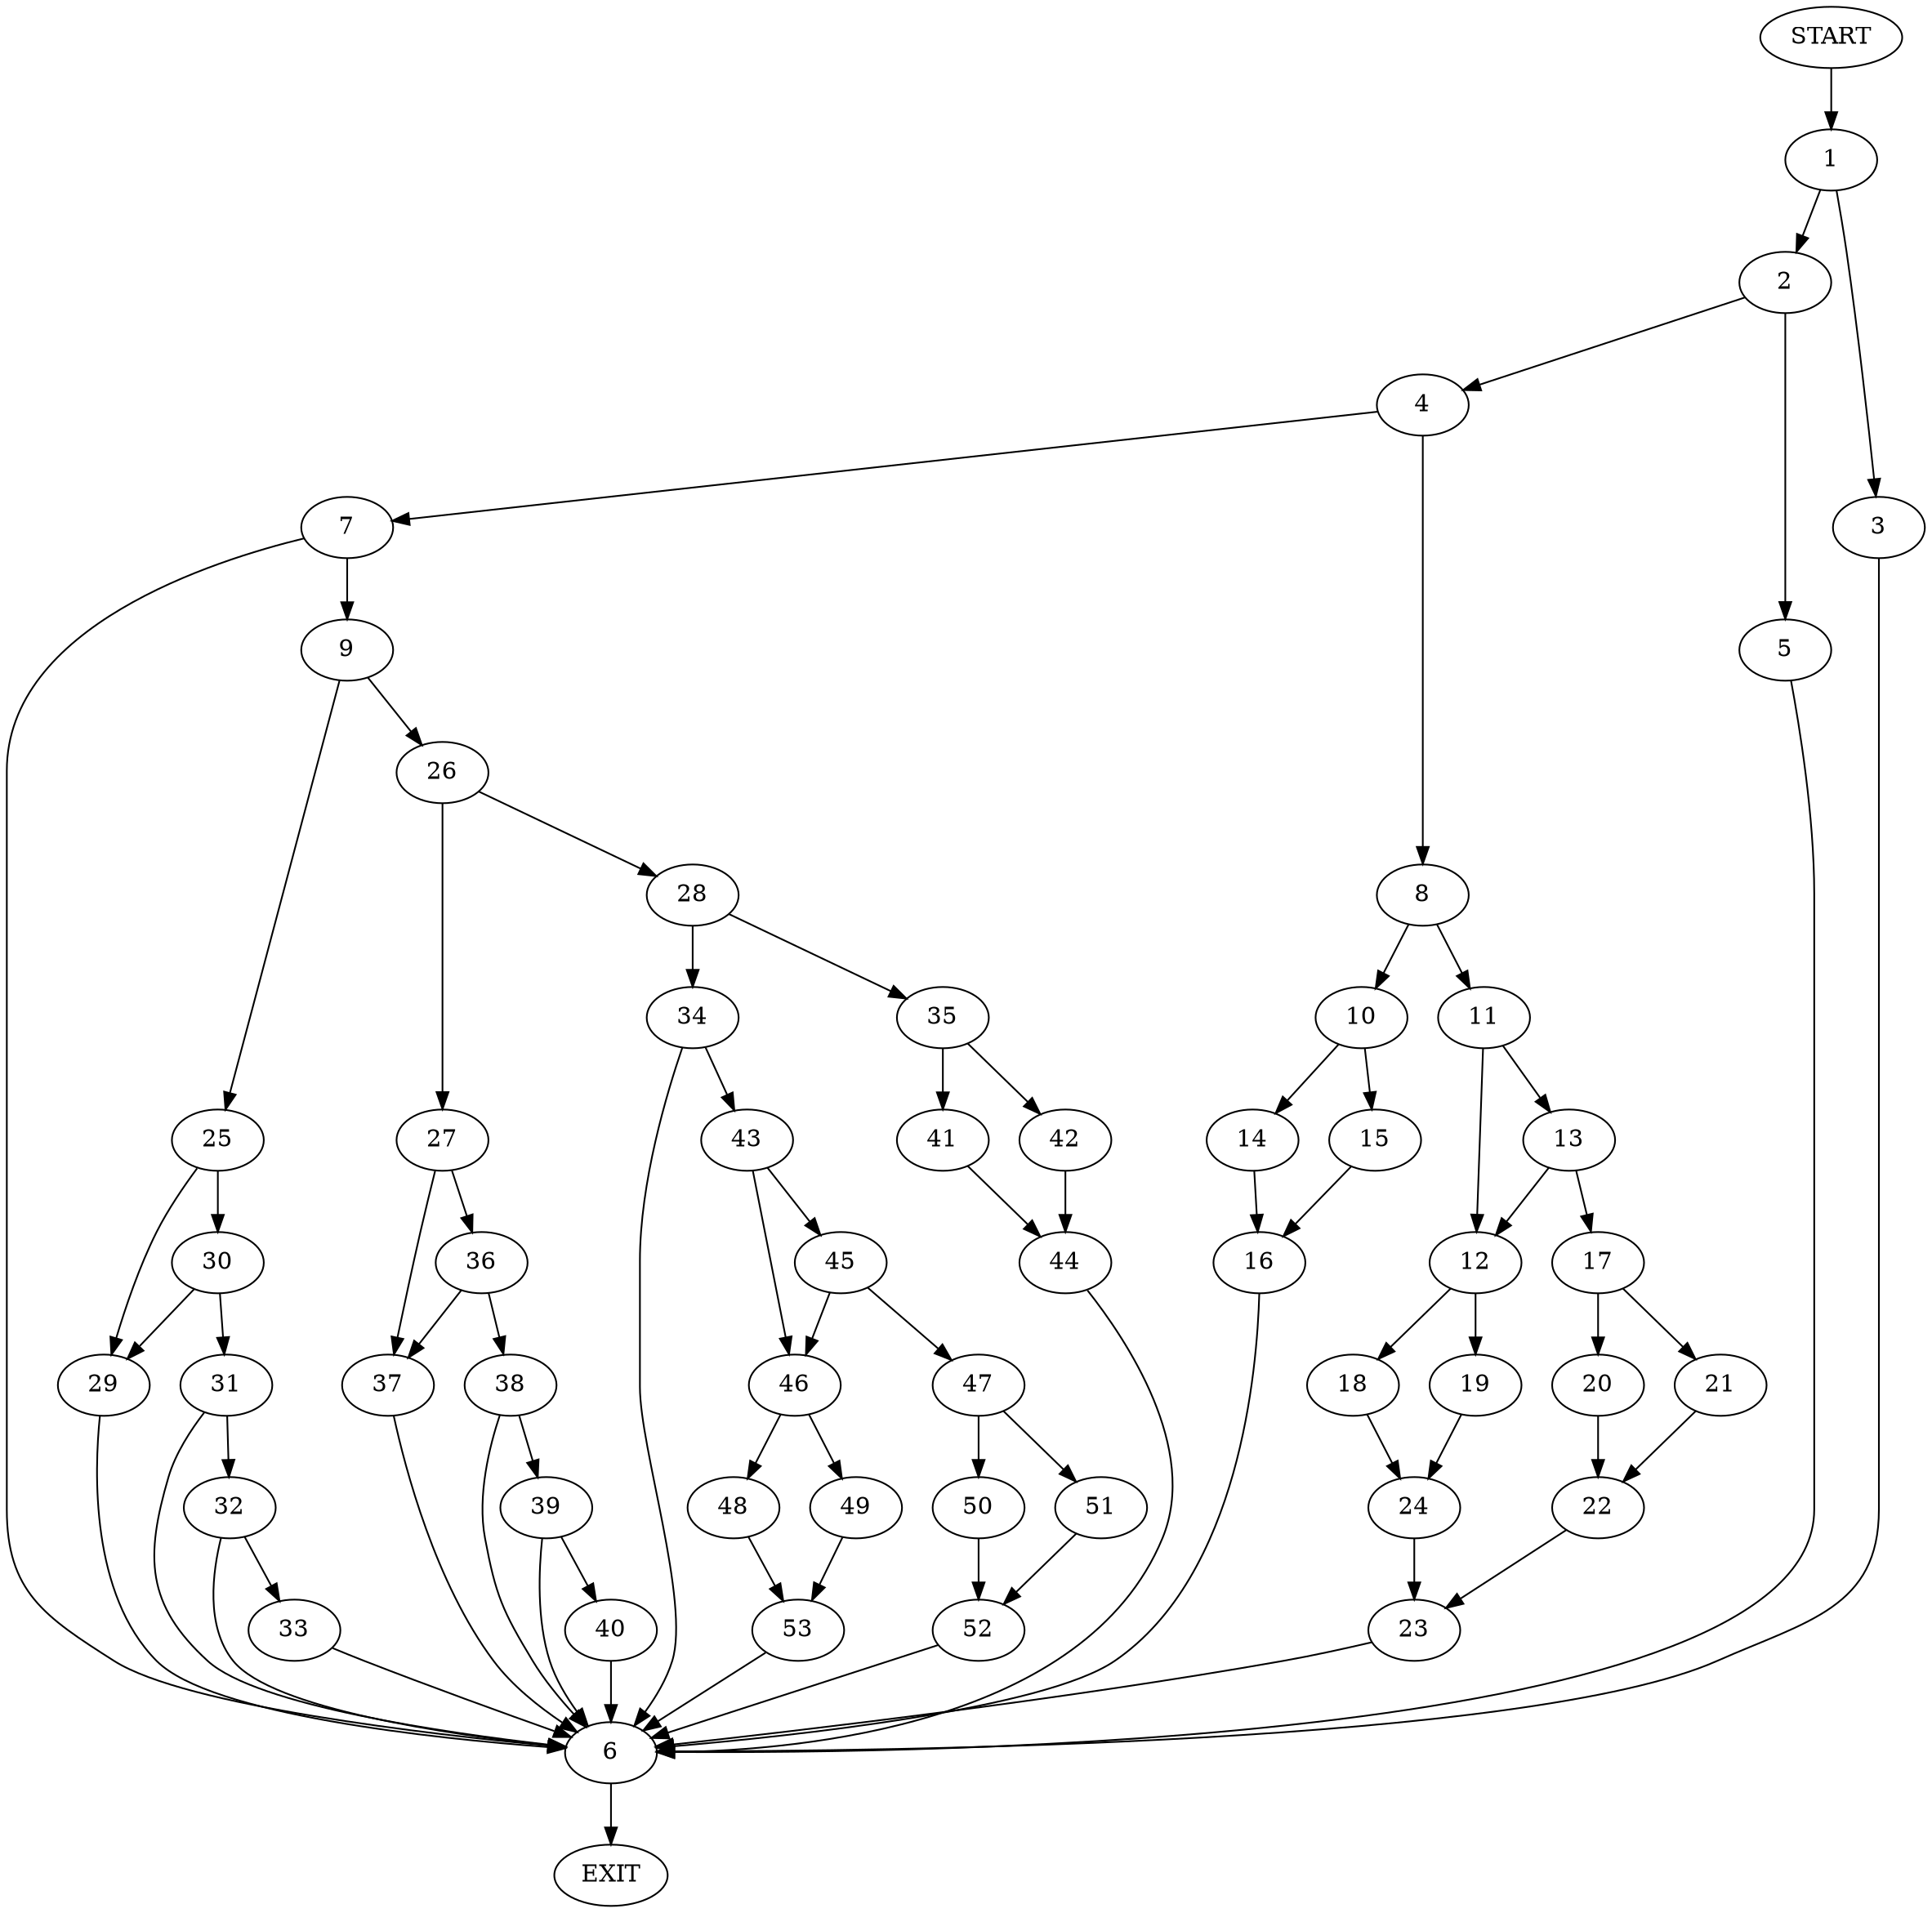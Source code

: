 digraph {
0 [label="START"]
54 [label="EXIT"]
0 -> 1
1 -> 2
1 -> 3
2 -> 4
2 -> 5
3 -> 6
6 -> 54
5 -> 6
4 -> 7
4 -> 8
7 -> 9
7 -> 6
8 -> 10
8 -> 11
11 -> 12
11 -> 13
10 -> 14
10 -> 15
14 -> 16
15 -> 16
16 -> 6
13 -> 17
13 -> 12
12 -> 18
12 -> 19
17 -> 20
17 -> 21
20 -> 22
21 -> 22
22 -> 23
23 -> 6
18 -> 24
19 -> 24
24 -> 23
9 -> 25
9 -> 26
26 -> 27
26 -> 28
25 -> 29
25 -> 30
29 -> 6
30 -> 29
30 -> 31
31 -> 6
31 -> 32
32 -> 33
32 -> 6
33 -> 6
28 -> 34
28 -> 35
27 -> 36
27 -> 37
37 -> 6
36 -> 38
36 -> 37
38 -> 39
38 -> 6
39 -> 6
39 -> 40
40 -> 6
35 -> 41
35 -> 42
34 -> 43
34 -> 6
41 -> 44
42 -> 44
44 -> 6
43 -> 45
43 -> 46
45 -> 47
45 -> 46
46 -> 48
46 -> 49
47 -> 50
47 -> 51
51 -> 52
50 -> 52
52 -> 6
48 -> 53
49 -> 53
53 -> 6
}
